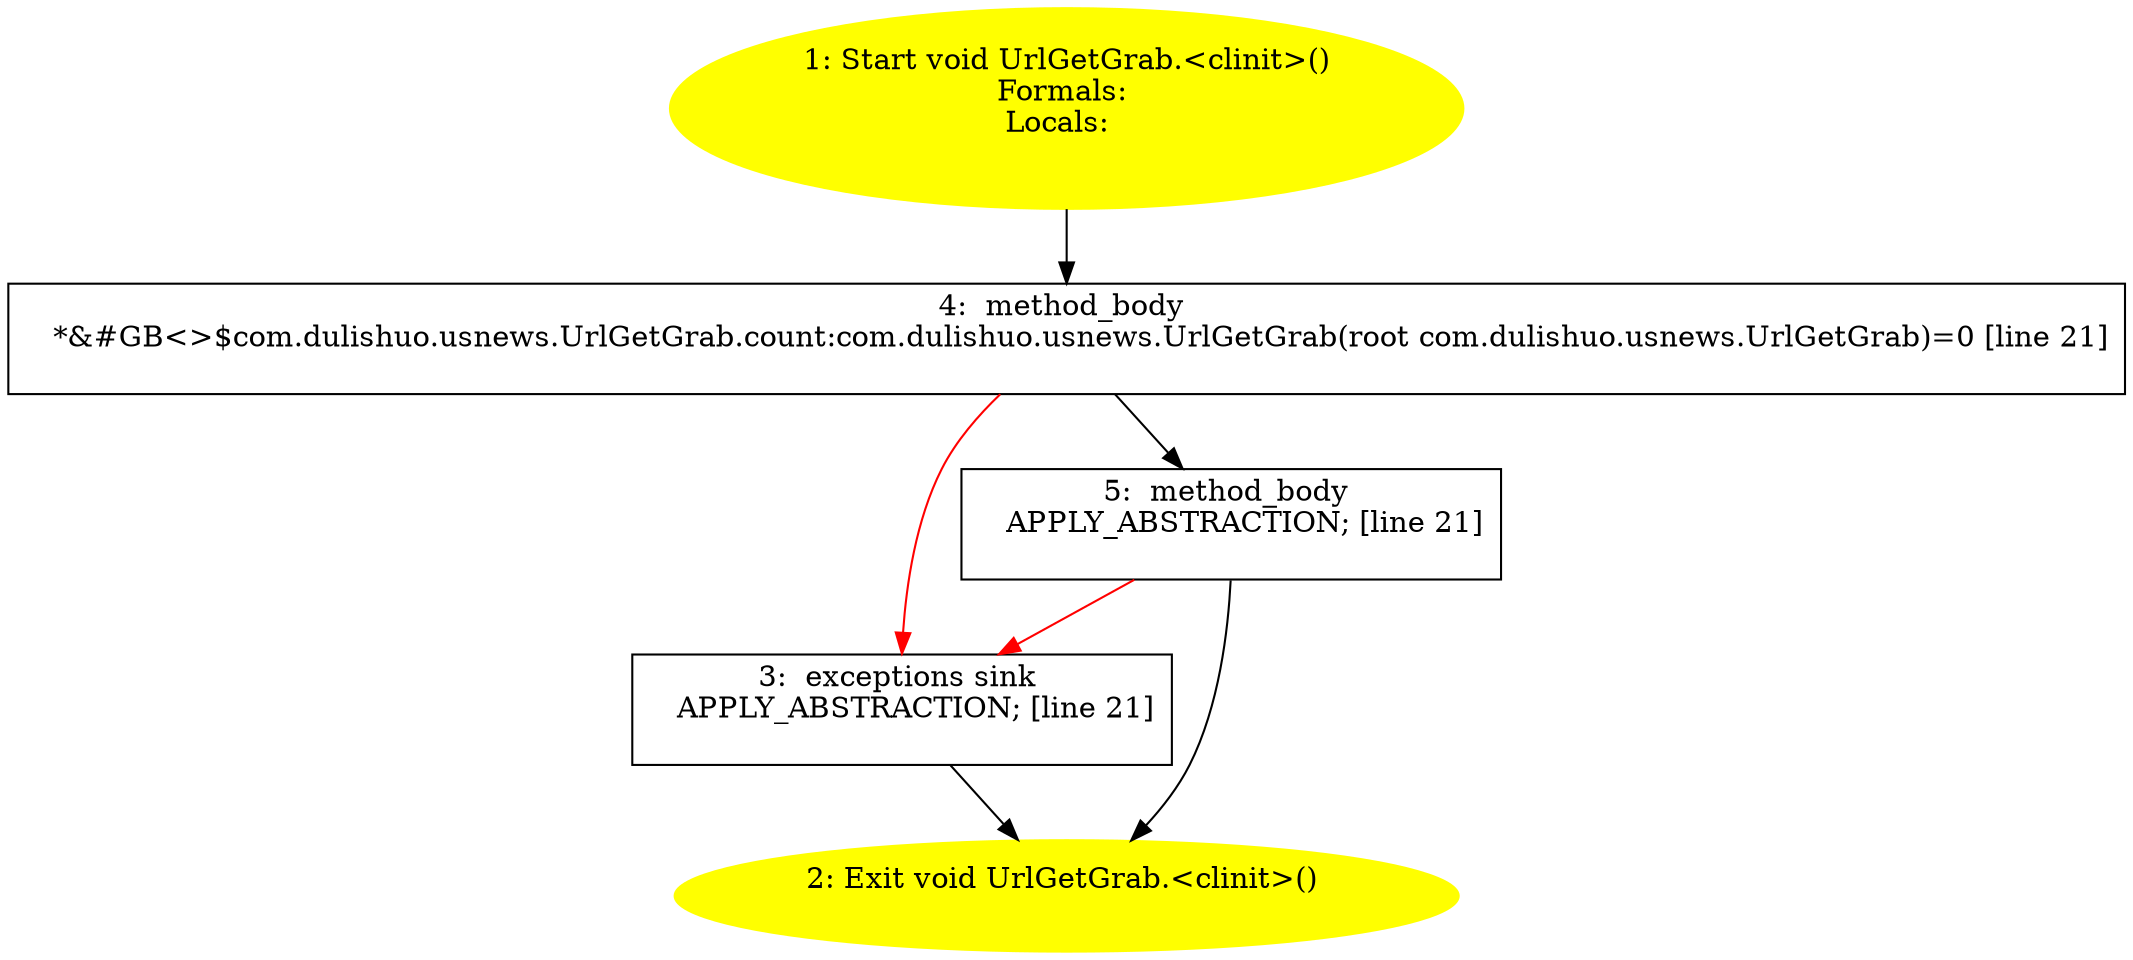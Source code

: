 /* @generated */
digraph cfg {
"com.dulishuo.usnews.UrlGetGrab.<clinit>():void.a5b696e4eabc749730a0bd87ab993ee8_1" [label="1: Start void UrlGetGrab.<clinit>()\nFormals: \nLocals:  \n  " color=yellow style=filled]
	

	 "com.dulishuo.usnews.UrlGetGrab.<clinit>():void.a5b696e4eabc749730a0bd87ab993ee8_1" -> "com.dulishuo.usnews.UrlGetGrab.<clinit>():void.a5b696e4eabc749730a0bd87ab993ee8_4" ;
"com.dulishuo.usnews.UrlGetGrab.<clinit>():void.a5b696e4eabc749730a0bd87ab993ee8_2" [label="2: Exit void UrlGetGrab.<clinit>() \n  " color=yellow style=filled]
	

"com.dulishuo.usnews.UrlGetGrab.<clinit>():void.a5b696e4eabc749730a0bd87ab993ee8_3" [label="3:  exceptions sink \n   APPLY_ABSTRACTION; [line 21]\n " shape="box"]
	

	 "com.dulishuo.usnews.UrlGetGrab.<clinit>():void.a5b696e4eabc749730a0bd87ab993ee8_3" -> "com.dulishuo.usnews.UrlGetGrab.<clinit>():void.a5b696e4eabc749730a0bd87ab993ee8_2" ;
"com.dulishuo.usnews.UrlGetGrab.<clinit>():void.a5b696e4eabc749730a0bd87ab993ee8_4" [label="4:  method_body \n   *&#GB<>$com.dulishuo.usnews.UrlGetGrab.count:com.dulishuo.usnews.UrlGetGrab(root com.dulishuo.usnews.UrlGetGrab)=0 [line 21]\n " shape="box"]
	

	 "com.dulishuo.usnews.UrlGetGrab.<clinit>():void.a5b696e4eabc749730a0bd87ab993ee8_4" -> "com.dulishuo.usnews.UrlGetGrab.<clinit>():void.a5b696e4eabc749730a0bd87ab993ee8_5" ;
	 "com.dulishuo.usnews.UrlGetGrab.<clinit>():void.a5b696e4eabc749730a0bd87ab993ee8_4" -> "com.dulishuo.usnews.UrlGetGrab.<clinit>():void.a5b696e4eabc749730a0bd87ab993ee8_3" [color="red" ];
"com.dulishuo.usnews.UrlGetGrab.<clinit>():void.a5b696e4eabc749730a0bd87ab993ee8_5" [label="5:  method_body \n   APPLY_ABSTRACTION; [line 21]\n " shape="box"]
	

	 "com.dulishuo.usnews.UrlGetGrab.<clinit>():void.a5b696e4eabc749730a0bd87ab993ee8_5" -> "com.dulishuo.usnews.UrlGetGrab.<clinit>():void.a5b696e4eabc749730a0bd87ab993ee8_2" ;
	 "com.dulishuo.usnews.UrlGetGrab.<clinit>():void.a5b696e4eabc749730a0bd87ab993ee8_5" -> "com.dulishuo.usnews.UrlGetGrab.<clinit>():void.a5b696e4eabc749730a0bd87ab993ee8_3" [color="red" ];
}
